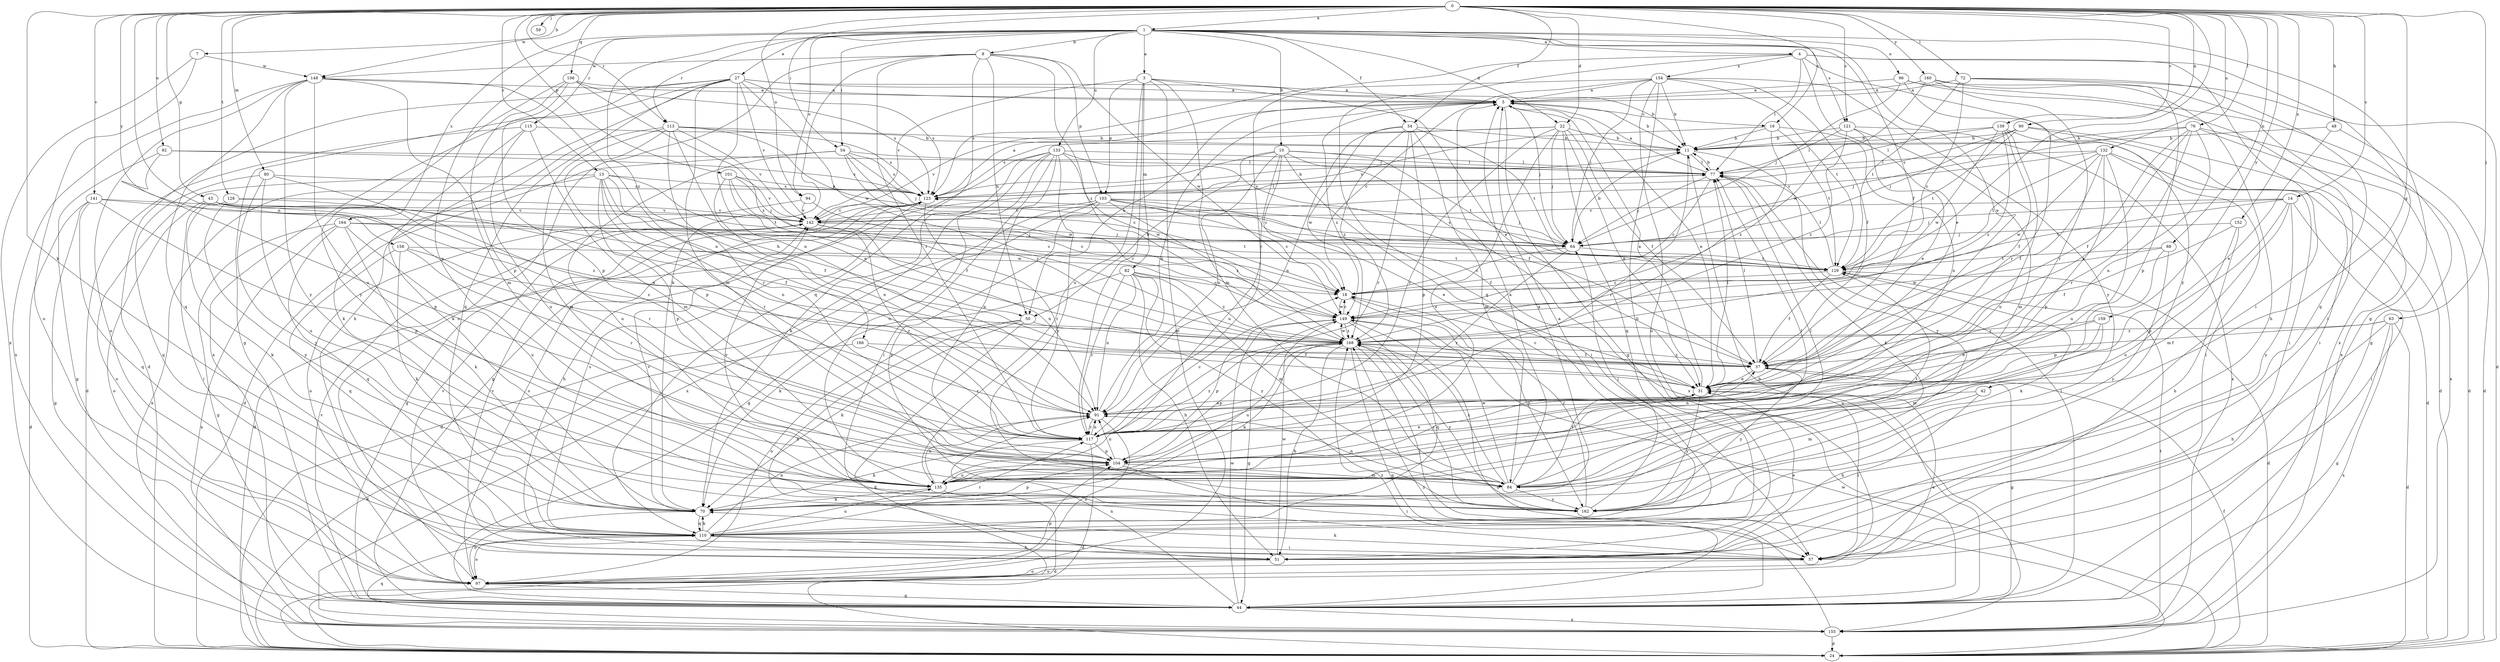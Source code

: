 strict digraph  {
0;
1;
3;
4;
5;
7;
8;
10;
11;
13;
14;
16;
18;
22;
24;
27;
31;
34;
37;
42;
43;
44;
48;
50;
51;
54;
57;
59;
63;
64;
70;
72;
76;
77;
80;
82;
84;
88;
90;
91;
92;
94;
96;
97;
101;
103;
104;
106;
110;
113;
115;
117;
121;
123;
128;
129;
132;
133;
135;
139;
141;
142;
148;
149;
152;
154;
155;
158;
159;
160;
162;
164;
166;
168;
0 -> 1  [label=a];
0 -> 7  [label=b];
0 -> 13  [label=c];
0 -> 14  [label=c];
0 -> 16  [label=c];
0 -> 22  [label=d];
0 -> 34  [label=f];
0 -> 42  [label=g];
0 -> 43  [label=g];
0 -> 48  [label=h];
0 -> 54  [label=i];
0 -> 59  [label=j];
0 -> 63  [label=j];
0 -> 70  [label=k];
0 -> 72  [label=l];
0 -> 76  [label=l];
0 -> 80  [label=m];
0 -> 88  [label=n];
0 -> 90  [label=n];
0 -> 91  [label=n];
0 -> 92  [label=o];
0 -> 94  [label=o];
0 -> 101  [label=p];
0 -> 106  [label=q];
0 -> 113  [label=r];
0 -> 121  [label=s];
0 -> 128  [label=t];
0 -> 129  [label=t];
0 -> 132  [label=u];
0 -> 139  [label=v];
0 -> 141  [label=v];
0 -> 148  [label=w];
0 -> 152  [label=x];
0 -> 158  [label=y];
0 -> 159  [label=y];
0 -> 160  [label=y];
1 -> 3  [label=a];
1 -> 4  [label=a];
1 -> 8  [label=b];
1 -> 10  [label=b];
1 -> 22  [label=d];
1 -> 27  [label=e];
1 -> 31  [label=e];
1 -> 34  [label=f];
1 -> 37  [label=f];
1 -> 44  [label=g];
1 -> 54  [label=i];
1 -> 94  [label=o];
1 -> 96  [label=o];
1 -> 113  [label=r];
1 -> 115  [label=r];
1 -> 121  [label=s];
1 -> 133  [label=u];
1 -> 135  [label=u];
1 -> 164  [label=z];
1 -> 166  [label=z];
3 -> 5  [label=a];
3 -> 31  [label=e];
3 -> 82  [label=m];
3 -> 84  [label=m];
3 -> 97  [label=o];
3 -> 103  [label=p];
3 -> 117  [label=r];
3 -> 135  [label=u];
3 -> 142  [label=v];
4 -> 31  [label=e];
4 -> 57  [label=i];
4 -> 77  [label=l];
4 -> 110  [label=q];
4 -> 117  [label=r];
4 -> 154  [label=x];
4 -> 155  [label=x];
4 -> 162  [label=y];
5 -> 11  [label=b];
5 -> 16  [label=c];
5 -> 31  [label=e];
5 -> 44  [label=g];
5 -> 50  [label=h];
5 -> 64  [label=j];
5 -> 168  [label=z];
7 -> 97  [label=o];
7 -> 148  [label=w];
7 -> 155  [label=x];
8 -> 50  [label=h];
8 -> 70  [label=k];
8 -> 97  [label=o];
8 -> 103  [label=p];
8 -> 110  [label=q];
8 -> 117  [label=r];
8 -> 148  [label=w];
8 -> 149  [label=w];
8 -> 168  [label=z];
10 -> 18  [label=c];
10 -> 50  [label=h];
10 -> 57  [label=i];
10 -> 77  [label=l];
10 -> 91  [label=n];
10 -> 123  [label=s];
10 -> 129  [label=t];
10 -> 135  [label=u];
10 -> 155  [label=x];
11 -> 77  [label=l];
11 -> 117  [label=r];
11 -> 162  [label=y];
13 -> 37  [label=f];
13 -> 50  [label=h];
13 -> 91  [label=n];
13 -> 97  [label=o];
13 -> 104  [label=p];
13 -> 117  [label=r];
13 -> 123  [label=s];
13 -> 129  [label=t];
13 -> 155  [label=x];
14 -> 57  [label=i];
14 -> 64  [label=j];
14 -> 84  [label=m];
14 -> 104  [label=p];
14 -> 129  [label=t];
14 -> 142  [label=v];
14 -> 162  [label=y];
16 -> 11  [label=b];
16 -> 91  [label=n];
16 -> 129  [label=t];
16 -> 142  [label=v];
16 -> 168  [label=z];
18 -> 149  [label=w];
18 -> 162  [label=y];
22 -> 11  [label=b];
22 -> 31  [label=e];
22 -> 37  [label=f];
22 -> 64  [label=j];
22 -> 110  [label=q];
22 -> 117  [label=r];
22 -> 123  [label=s];
22 -> 135  [label=u];
22 -> 142  [label=v];
24 -> 37  [label=f];
24 -> 149  [label=w];
27 -> 5  [label=a];
27 -> 11  [label=b];
27 -> 24  [label=d];
27 -> 44  [label=g];
27 -> 51  [label=h];
27 -> 84  [label=m];
27 -> 91  [label=n];
27 -> 110  [label=q];
27 -> 123  [label=s];
27 -> 142  [label=v];
27 -> 149  [label=w];
27 -> 155  [label=x];
31 -> 5  [label=a];
31 -> 18  [label=c];
31 -> 57  [label=i];
31 -> 77  [label=l];
31 -> 91  [label=n];
31 -> 162  [label=y];
34 -> 11  [label=b];
34 -> 84  [label=m];
34 -> 91  [label=n];
34 -> 104  [label=p];
34 -> 117  [label=r];
34 -> 129  [label=t];
34 -> 149  [label=w];
34 -> 168  [label=z];
37 -> 31  [label=e];
37 -> 44  [label=g];
37 -> 77  [label=l];
37 -> 162  [label=y];
37 -> 168  [label=z];
42 -> 51  [label=h];
42 -> 84  [label=m];
42 -> 91  [label=n];
43 -> 57  [label=i];
43 -> 97  [label=o];
43 -> 117  [label=r];
43 -> 142  [label=v];
43 -> 149  [label=w];
43 -> 168  [label=z];
44 -> 11  [label=b];
44 -> 77  [label=l];
44 -> 91  [label=n];
44 -> 142  [label=v];
44 -> 149  [label=w];
44 -> 155  [label=x];
44 -> 168  [label=z];
48 -> 11  [label=b];
48 -> 24  [label=d];
48 -> 31  [label=e];
50 -> 24  [label=d];
50 -> 51  [label=h];
50 -> 70  [label=k];
50 -> 97  [label=o];
50 -> 168  [label=z];
51 -> 31  [label=e];
51 -> 97  [label=o];
51 -> 142  [label=v];
51 -> 149  [label=w];
54 -> 18  [label=c];
54 -> 24  [label=d];
54 -> 64  [label=j];
54 -> 77  [label=l];
54 -> 123  [label=s];
54 -> 135  [label=u];
54 -> 149  [label=w];
57 -> 70  [label=k];
57 -> 97  [label=o];
57 -> 142  [label=v];
63 -> 24  [label=d];
63 -> 37  [label=f];
63 -> 44  [label=g];
63 -> 51  [label=h];
63 -> 155  [label=x];
63 -> 168  [label=z];
64 -> 11  [label=b];
64 -> 18  [label=c];
64 -> 117  [label=r];
64 -> 123  [label=s];
64 -> 129  [label=t];
70 -> 5  [label=a];
70 -> 97  [label=o];
70 -> 104  [label=p];
70 -> 110  [label=q];
70 -> 142  [label=v];
72 -> 5  [label=a];
72 -> 18  [label=c];
72 -> 24  [label=d];
72 -> 104  [label=p];
72 -> 110  [label=q];
72 -> 129  [label=t];
76 -> 11  [label=b];
76 -> 24  [label=d];
76 -> 31  [label=e];
76 -> 37  [label=f];
76 -> 64  [label=j];
76 -> 91  [label=n];
76 -> 117  [label=r];
76 -> 155  [label=x];
77 -> 5  [label=a];
77 -> 11  [label=b];
77 -> 18  [label=c];
77 -> 64  [label=j];
77 -> 70  [label=k];
77 -> 123  [label=s];
80 -> 31  [label=e];
80 -> 110  [label=q];
80 -> 123  [label=s];
80 -> 135  [label=u];
80 -> 162  [label=y];
82 -> 18  [label=c];
82 -> 51  [label=h];
82 -> 70  [label=k];
82 -> 84  [label=m];
82 -> 91  [label=n];
82 -> 117  [label=r];
82 -> 162  [label=y];
82 -> 168  [label=z];
84 -> 5  [label=a];
84 -> 37  [label=f];
84 -> 77  [label=l];
84 -> 91  [label=n];
84 -> 129  [label=t];
84 -> 149  [label=w];
84 -> 162  [label=y];
84 -> 168  [label=z];
88 -> 104  [label=p];
88 -> 129  [label=t];
88 -> 149  [label=w];
88 -> 162  [label=y];
90 -> 11  [label=b];
90 -> 24  [label=d];
90 -> 57  [label=i];
90 -> 64  [label=j];
90 -> 123  [label=s];
90 -> 129  [label=t];
91 -> 5  [label=a];
91 -> 97  [label=o];
91 -> 117  [label=r];
92 -> 44  [label=g];
92 -> 77  [label=l];
92 -> 104  [label=p];
92 -> 123  [label=s];
94 -> 18  [label=c];
94 -> 97  [label=o];
94 -> 142  [label=v];
96 -> 5  [label=a];
96 -> 57  [label=i];
96 -> 64  [label=j];
96 -> 117  [label=r];
96 -> 155  [label=x];
97 -> 31  [label=e];
97 -> 44  [label=g];
97 -> 104  [label=p];
97 -> 123  [label=s];
101 -> 37  [label=f];
101 -> 64  [label=j];
101 -> 91  [label=n];
101 -> 123  [label=s];
101 -> 142  [label=v];
101 -> 168  [label=z];
103 -> 18  [label=c];
103 -> 24  [label=d];
103 -> 31  [label=e];
103 -> 37  [label=f];
103 -> 44  [label=g];
103 -> 64  [label=j];
103 -> 142  [label=v];
103 -> 162  [label=y];
103 -> 168  [label=z];
104 -> 31  [label=e];
104 -> 57  [label=i];
104 -> 84  [label=m];
104 -> 91  [label=n];
104 -> 135  [label=u];
106 -> 5  [label=a];
106 -> 84  [label=m];
106 -> 104  [label=p];
106 -> 123  [label=s];
106 -> 162  [label=y];
106 -> 168  [label=z];
110 -> 5  [label=a];
110 -> 51  [label=h];
110 -> 57  [label=i];
110 -> 70  [label=k];
110 -> 91  [label=n];
110 -> 97  [label=o];
110 -> 117  [label=r];
110 -> 123  [label=s];
110 -> 135  [label=u];
113 -> 11  [label=b];
113 -> 31  [label=e];
113 -> 64  [label=j];
113 -> 70  [label=k];
113 -> 84  [label=m];
113 -> 104  [label=p];
113 -> 117  [label=r];
113 -> 123  [label=s];
113 -> 142  [label=v];
115 -> 11  [label=b];
115 -> 24  [label=d];
115 -> 70  [label=k];
115 -> 84  [label=m];
115 -> 135  [label=u];
117 -> 18  [label=c];
117 -> 24  [label=d];
117 -> 70  [label=k];
117 -> 91  [label=n];
117 -> 104  [label=p];
117 -> 168  [label=z];
121 -> 11  [label=b];
121 -> 31  [label=e];
121 -> 77  [label=l];
121 -> 84  [label=m];
121 -> 155  [label=x];
121 -> 168  [label=z];
123 -> 5  [label=a];
123 -> 11  [label=b];
123 -> 24  [label=d];
123 -> 44  [label=g];
123 -> 51  [label=h];
123 -> 77  [label=l];
123 -> 117  [label=r];
123 -> 142  [label=v];
128 -> 37  [label=f];
128 -> 70  [label=k];
128 -> 142  [label=v];
128 -> 162  [label=y];
129 -> 18  [label=c];
129 -> 24  [label=d];
129 -> 37  [label=f];
129 -> 70  [label=k];
129 -> 77  [label=l];
132 -> 24  [label=d];
132 -> 37  [label=f];
132 -> 57  [label=i];
132 -> 77  [label=l];
132 -> 104  [label=p];
132 -> 129  [label=t];
132 -> 135  [label=u];
132 -> 142  [label=v];
132 -> 149  [label=w];
133 -> 37  [label=f];
133 -> 44  [label=g];
133 -> 57  [label=i];
133 -> 70  [label=k];
133 -> 77  [label=l];
133 -> 104  [label=p];
133 -> 135  [label=u];
133 -> 149  [label=w];
133 -> 155  [label=x];
133 -> 162  [label=y];
135 -> 24  [label=d];
135 -> 70  [label=k];
135 -> 77  [label=l];
135 -> 91  [label=n];
135 -> 142  [label=v];
139 -> 11  [label=b];
139 -> 37  [label=f];
139 -> 57  [label=i];
139 -> 77  [label=l];
139 -> 135  [label=u];
139 -> 149  [label=w];
139 -> 168  [label=z];
141 -> 18  [label=c];
141 -> 24  [label=d];
141 -> 44  [label=g];
141 -> 104  [label=p];
141 -> 110  [label=q];
141 -> 142  [label=v];
142 -> 64  [label=j];
142 -> 91  [label=n];
142 -> 117  [label=r];
148 -> 5  [label=a];
148 -> 91  [label=n];
148 -> 97  [label=o];
148 -> 104  [label=p];
148 -> 110  [label=q];
148 -> 135  [label=u];
148 -> 155  [label=x];
148 -> 162  [label=y];
149 -> 18  [label=c];
149 -> 24  [label=d];
149 -> 44  [label=g];
149 -> 104  [label=p];
149 -> 110  [label=q];
149 -> 168  [label=z];
152 -> 37  [label=f];
152 -> 51  [label=h];
152 -> 64  [label=j];
152 -> 135  [label=u];
154 -> 5  [label=a];
154 -> 11  [label=b];
154 -> 18  [label=c];
154 -> 37  [label=f];
154 -> 51  [label=h];
154 -> 64  [label=j];
154 -> 97  [label=o];
154 -> 123  [label=s];
154 -> 129  [label=t];
154 -> 162  [label=y];
155 -> 24  [label=d];
155 -> 110  [label=q];
155 -> 129  [label=t];
155 -> 168  [label=z];
158 -> 70  [label=k];
158 -> 110  [label=q];
158 -> 117  [label=r];
158 -> 129  [label=t];
158 -> 168  [label=z];
159 -> 31  [label=e];
159 -> 84  [label=m];
159 -> 135  [label=u];
159 -> 168  [label=z];
160 -> 5  [label=a];
160 -> 44  [label=g];
160 -> 51  [label=h];
160 -> 117  [label=r];
160 -> 149  [label=w];
162 -> 18  [label=c];
162 -> 64  [label=j];
162 -> 168  [label=z];
164 -> 44  [label=g];
164 -> 64  [label=j];
164 -> 70  [label=k];
164 -> 110  [label=q];
164 -> 129  [label=t];
164 -> 135  [label=u];
164 -> 155  [label=x];
166 -> 24  [label=d];
166 -> 37  [label=f];
166 -> 117  [label=r];
168 -> 37  [label=f];
168 -> 44  [label=g];
168 -> 51  [label=h];
168 -> 57  [label=i];
168 -> 70  [label=k];
168 -> 104  [label=p];
168 -> 135  [label=u];
168 -> 149  [label=w];
168 -> 162  [label=y];
}
